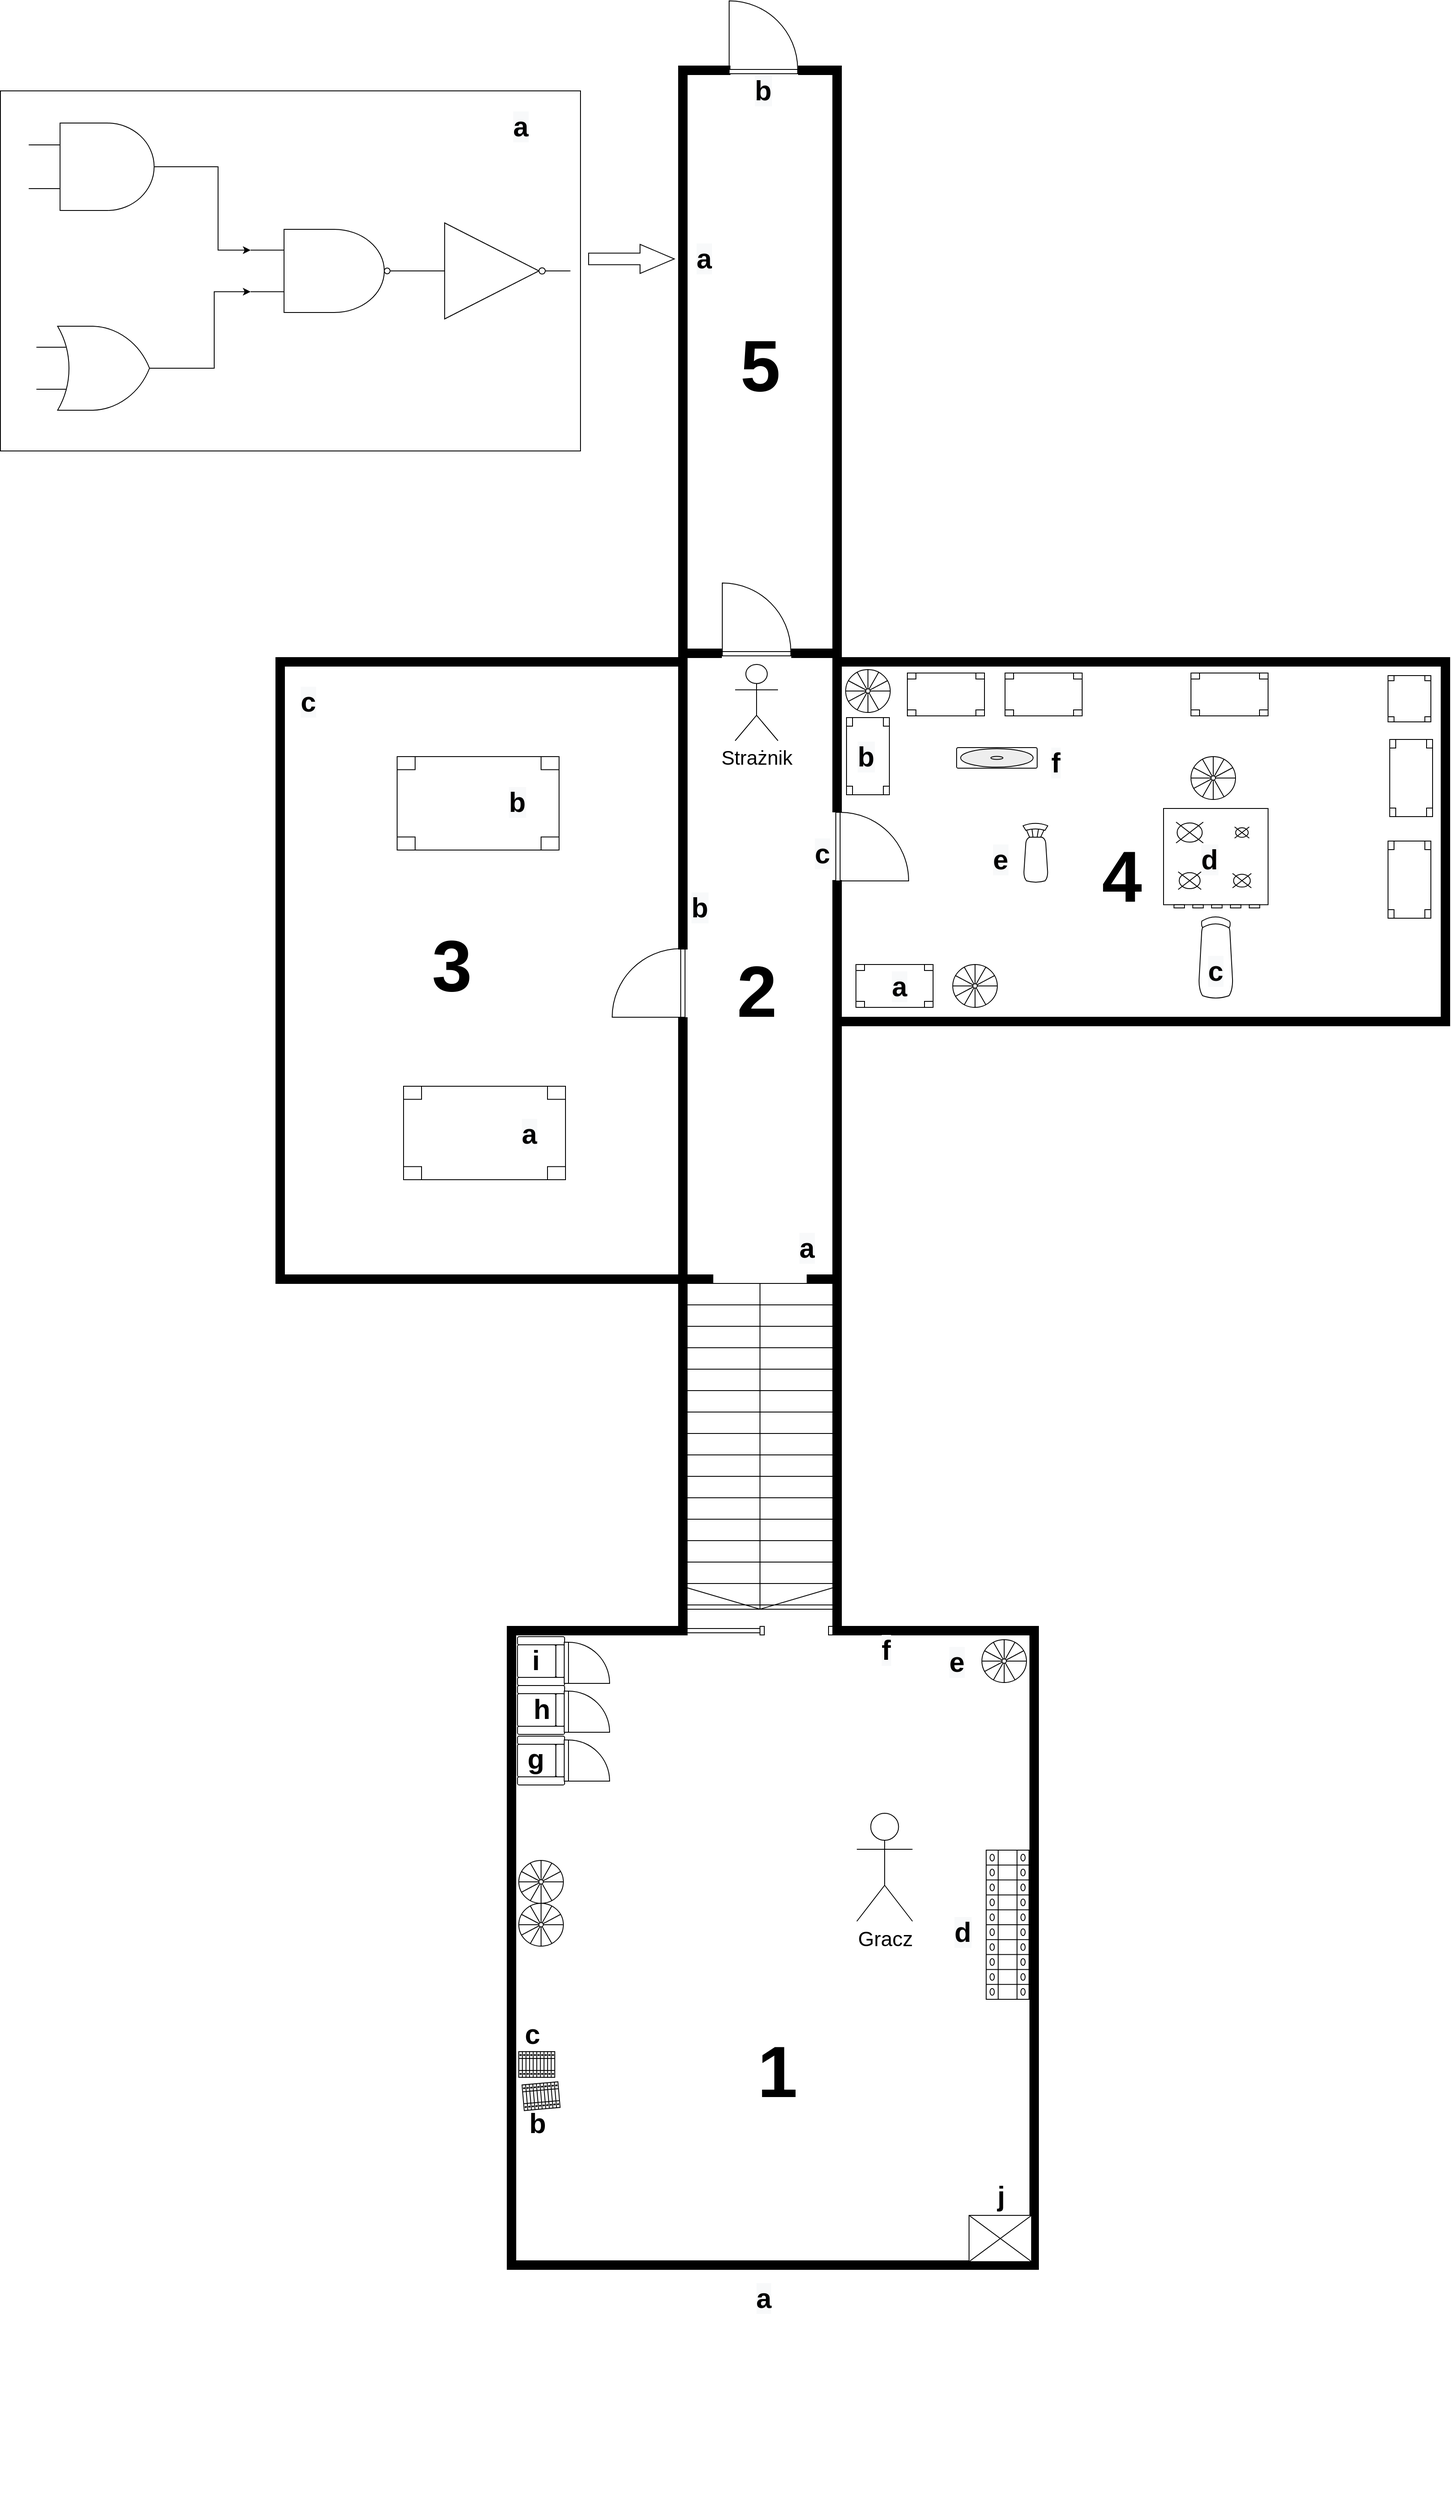 <mxfile version="13.9.8" type="browser"><diagram name="Page-1" id="38b20595-45e3-9b7f-d5ca-b57f44c5b66d"><mxGraphModel dx="275" dy="2531" grid="0" gridSize="10" guides="1" tooltips="1" connect="1" arrows="1" fold="1" page="0" pageScale="1" pageWidth="1169" pageHeight="827" background="none" math="0" shadow="0"><root><mxCell id="0"/><mxCell id="1" parent="0"/><mxCell id="CRhA2_twfamlYtIcdQ39-71" value="" style="rounded=0;whiteSpace=wrap;html=1;fontSize=23;labelBackgroundColor=#ffffff;" vertex="1" parent="1"><mxGeometry x="1148.5" y="-1151" width="677" height="420" as="geometry"/></mxCell><mxCell id="RMXAW-UQ2fSOom6O_XEa-6" value="" style="verticalLabelPosition=bottom;html=1;verticalAlign=top;align=center;shape=mxgraph.floorplan.wallCorner;fillColor=#000000;direction=north" parent="1" vertex="1"><mxGeometry x="1740" y="640" width="320" height="750" as="geometry"/></mxCell><mxCell id="RMXAW-UQ2fSOom6O_XEa-7" value="" style="verticalLabelPosition=bottom;html=1;verticalAlign=top;align=center;shape=mxgraph.floorplan.wallCorner;fillColor=#000000;direction=west" parent="1" vertex="1"><mxGeometry x="2050" y="640" width="310" height="750" as="geometry"/></mxCell><mxCell id="RMXAW-UQ2fSOom6O_XEa-8" value="" style="verticalLabelPosition=bottom;html=1;verticalAlign=top;align=center;shape=mxgraph.floorplan.wallCorner;fillColor=#000000;direction=west" parent="1" vertex="1"><mxGeometry x="1740" y="240" width="210" height="410" as="geometry"/></mxCell><mxCell id="RMXAW-UQ2fSOom6O_XEa-9" value="" style="verticalLabelPosition=bottom;html=1;verticalAlign=top;align=center;shape=mxgraph.floorplan.wallCorner;fillColor=#000000;direction=north" parent="1" vertex="1"><mxGeometry x="2120" y="240" width="240" height="410" as="geometry"/></mxCell><mxCell id="RMXAW-UQ2fSOom6O_XEa-10" value="" style="verticalLabelPosition=bottom;html=1;verticalAlign=top;align=center;shape=mxgraph.floorplan.stairs;direction=south;" parent="1" vertex="1"><mxGeometry x="1950" y="240" width="170" height="380" as="geometry"/></mxCell><mxCell id="RMXAW-UQ2fSOom6O_XEa-12" value="" style="verticalLabelPosition=bottom;html=1;verticalAlign=top;align=center;shape=mxgraph.floorplan.doorPocket;dx=0.5;" parent="1" vertex="1"><mxGeometry x="1950" y="640" width="170" height="10" as="geometry"/></mxCell><mxCell id="RMXAW-UQ2fSOom6O_XEa-15" value="" style="verticalLabelPosition=bottom;html=1;verticalAlign=top;align=center;shape=mxgraph.floorplan.wallCorner;fillColor=#000000;direction=north" parent="1" vertex="1"><mxGeometry x="1940" y="-70" width="40" height="310" as="geometry"/></mxCell><mxCell id="RMXAW-UQ2fSOom6O_XEa-18" value="" style="verticalLabelPosition=bottom;html=1;verticalAlign=top;align=center;shape=mxgraph.floorplan.wallCorner;fillColor=#000000;direction=west" parent="1" vertex="1"><mxGeometry x="2090" y="-230" width="40" height="470" as="geometry"/></mxCell><mxCell id="RMXAW-UQ2fSOom6O_XEa-19" value="" style="verticalLabelPosition=bottom;html=1;verticalAlign=top;align=center;shape=mxgraph.floorplan.wallCorner;fillColor=#000000;direction=north" parent="1" vertex="1"><mxGeometry x="1470" y="-400" width="480" height="640" as="geometry"/></mxCell><mxCell id="RMXAW-UQ2fSOom6O_XEa-20" value="" style="verticalLabelPosition=bottom;html=1;verticalAlign=top;align=center;shape=mxgraph.floorplan.wallCorner;fillColor=#000000;" parent="1" vertex="1"><mxGeometry x="1470" y="-490" width="350" height="100" as="geometry"/></mxCell><mxCell id="RMXAW-UQ2fSOom6O_XEa-21" value="" style="verticalLabelPosition=bottom;html=1;verticalAlign=top;align=center;shape=mxgraph.floorplan.doorRight;aspect=fixed;rotation=90;" parent="1" vertex="1"><mxGeometry x="1865" y="-153" width="80" height="85" as="geometry"/></mxCell><mxCell id="RMXAW-UQ2fSOom6O_XEa-23" value="" style="verticalLabelPosition=bottom;html=1;verticalAlign=top;align=center;shape=mxgraph.floorplan.wallCorner;fillColor=#000000;direction=south;" parent="1" vertex="1"><mxGeometry x="1820" y="-490" width="130" height="340" as="geometry"/></mxCell><mxCell id="RMXAW-UQ2fSOom6O_XEa-25" value="" style="verticalLabelPosition=bottom;html=1;verticalAlign=top;align=center;shape=mxgraph.floorplan.doorLeft;aspect=fixed;rotation=-90;" parent="1" vertex="1"><mxGeometry x="2126" y="-312" width="80" height="85" as="geometry"/></mxCell><mxCell id="RMXAW-UQ2fSOom6O_XEa-26" value="" style="verticalLabelPosition=bottom;html=1;verticalAlign=top;align=center;shape=mxgraph.floorplan.wallCorner;fillColor=#000000;direction=west" parent="1" vertex="1"><mxGeometry x="2130" y="-330" width="710" height="269.5" as="geometry"/></mxCell><mxCell id="RMXAW-UQ2fSOom6O_XEa-27" value="" style="verticalLabelPosition=bottom;html=1;verticalAlign=top;align=center;shape=mxgraph.floorplan.wallCorner;fillColor=#000000;direction=south;" parent="1" vertex="1"><mxGeometry x="2240" y="-490" width="600" height="170" as="geometry"/></mxCell><mxCell id="RMXAW-UQ2fSOom6O_XEa-28" value="" style="verticalLabelPosition=bottom;html=1;verticalAlign=top;align=center;shape=mxgraph.floorplan.wallCorner;fillColor=#000000;" parent="1" vertex="1"><mxGeometry x="2120" y="-490" width="170" height="180" as="geometry"/></mxCell><mxCell id="RMXAW-UQ2fSOom6O_XEa-29" value="" style="verticalLabelPosition=bottom;html=1;verticalAlign=top;align=center;shape=mxgraph.floorplan.doorRight;aspect=fixed;rotation=-180;" parent="1" vertex="1"><mxGeometry x="1991" y="-577" width="80" height="85" as="geometry"/></mxCell><mxCell id="RMXAW-UQ2fSOom6O_XEa-30" value="" style="verticalLabelPosition=bottom;html=1;verticalAlign=top;align=center;shape=mxgraph.floorplan.wallCorner;fillColor=#000000;direction=north" parent="1" vertex="1"><mxGeometry x="1940" y="-1080" width="50" height="590" as="geometry"/></mxCell><mxCell id="RMXAW-UQ2fSOom6O_XEa-31" value="" style="verticalLabelPosition=bottom;html=1;verticalAlign=top;align=center;shape=mxgraph.floorplan.wallCorner;fillColor=#000000;direction=west" parent="1" vertex="1"><mxGeometry x="2072" y="-1080" width="58" height="590" as="geometry"/></mxCell><mxCell id="RMXAW-UQ2fSOom6O_XEa-32" value="Strażnik" style="shape=umlActor;verticalLabelPosition=bottom;verticalAlign=top;html=1;outlineConnect=0;fontSize=23;" parent="1" vertex="1"><mxGeometry x="2006" y="-482" width="50" height="89" as="geometry"/></mxCell><mxCell id="RMXAW-UQ2fSOom6O_XEa-36" value="&lt;font style=&quot;font-size: 24px&quot;&gt;Gracz&lt;/font&gt;" style="shape=umlActor;verticalLabelPosition=bottom;verticalAlign=top;html=1;outlineConnect=0;" parent="1" vertex="1"><mxGeometry x="2148" y="858" width="65" height="126" as="geometry"/></mxCell><mxCell id="RMXAW-UQ2fSOom6O_XEa-39" value="" style="verticalLabelPosition=bottom;html=1;verticalAlign=top;align=center;shape=mxgraph.floorplan.wallCorner;fillColor=#000000;" parent="1" vertex="1"><mxGeometry x="1940" y="-1180" width="60" height="100" as="geometry"/></mxCell><mxCell id="RMXAW-UQ2fSOom6O_XEa-40" value="" style="verticalLabelPosition=bottom;html=1;verticalAlign=top;align=center;shape=mxgraph.floorplan.wallCorner;fillColor=#000000;direction=south;" parent="1" vertex="1"><mxGeometry x="2080" y="-1180" width="50" height="100" as="geometry"/></mxCell><mxCell id="RMXAW-UQ2fSOom6O_XEa-42" value="" style="verticalLabelPosition=bottom;html=1;verticalAlign=top;align=center;shape=mxgraph.floorplan.doorRight;aspect=fixed;rotation=-180;" parent="1" vertex="1"><mxGeometry x="1999" y="-1256" width="80" height="85" as="geometry"/></mxCell><mxCell id="RMXAW-UQ2fSOom6O_XEa-43" value="1" style="text;strokeColor=none;fillColor=none;html=1;fontSize=84;fontStyle=1;verticalAlign=middle;align=center;horizontal=1;" parent="1" vertex="1"><mxGeometry x="1930" y="1120" width="250" height="80" as="geometry"/></mxCell><mxCell id="t_ToMpl0ihUxuNz5la3F-1" value="2" style="text;strokeColor=none;fillColor=none;html=1;fontSize=84;fontStyle=1;verticalAlign=middle;align=center;horizontal=1;" parent="1" vertex="1"><mxGeometry x="1906" y="-140.5" width="250" height="80" as="geometry"/></mxCell><mxCell id="t_ToMpl0ihUxuNz5la3F-2" value="3" style="text;strokeColor=none;fillColor=none;html=1;fontSize=84;fontStyle=1;verticalAlign=middle;align=center;horizontal=1;" parent="1" vertex="1"><mxGeometry x="1550" y="-170" width="250" height="80" as="geometry"/></mxCell><mxCell id="t_ToMpl0ihUxuNz5la3F-3" value="4" style="text;strokeColor=none;fillColor=none;html=1;fontSize=84;fontStyle=1;verticalAlign=middle;align=center;horizontal=1;" parent="1" vertex="1"><mxGeometry x="2332" y="-274" width="250" height="80" as="geometry"/></mxCell><mxCell id="t_ToMpl0ihUxuNz5la3F-4" value="5" style="text;strokeColor=none;fillColor=none;html=1;fontSize=84;fontStyle=1;verticalAlign=middle;align=center;horizontal=1;" parent="1" vertex="1"><mxGeometry x="1910" y="-870" width="250" height="80" as="geometry"/></mxCell><mxCell id="CRhA2_twfamlYtIcdQ39-1" value="" style="verticalLabelPosition=bottom;html=1;verticalAlign=top;align=center;shape=mxgraph.floorplan.sofa;rotation=90;" vertex="1" parent="1"><mxGeometry x="1751" y="653" width="57" height="55" as="geometry"/></mxCell><mxCell id="CRhA2_twfamlYtIcdQ39-2" value="" style="verticalLabelPosition=bottom;html=1;verticalAlign=top;align=center;shape=mxgraph.floorplan.sofa;rotation=90;" vertex="1" parent="1"><mxGeometry x="1751" y="710" width="57" height="55" as="geometry"/></mxCell><mxCell id="CRhA2_twfamlYtIcdQ39-3" value="" style="verticalLabelPosition=bottom;html=1;verticalAlign=top;align=center;shape=mxgraph.floorplan.sofa;rotation=90;" vertex="1" parent="1"><mxGeometry x="1751" y="769" width="57" height="55" as="geometry"/></mxCell><mxCell id="CRhA2_twfamlYtIcdQ39-4" value="" style="verticalLabelPosition=bottom;html=1;verticalAlign=top;align=center;shape=mxgraph.floorplan.spiral_stairs;" vertex="1" parent="1"><mxGeometry x="1753.5" y="913" width="52" height="50" as="geometry"/></mxCell><mxCell id="CRhA2_twfamlYtIcdQ39-5" value="" style="verticalLabelPosition=bottom;html=1;verticalAlign=top;align=center;shape=mxgraph.floorplan.spiral_stairs;" vertex="1" parent="1"><mxGeometry x="1753.5" y="963" width="52" height="50" as="geometry"/></mxCell><mxCell id="CRhA2_twfamlYtIcdQ39-6" value="" style="verticalLabelPosition=bottom;html=1;verticalAlign=top;align=center;shape=mxgraph.floorplan.spiral_stairs;" vertex="1" parent="1"><mxGeometry x="2294" y="655.5" width="52" height="50" as="geometry"/></mxCell><mxCell id="CRhA2_twfamlYtIcdQ39-9" value="" style="verticalLabelPosition=bottom;html=1;verticalAlign=top;align=center;shape=mxgraph.floorplan.doorLeft;aspect=fixed;rotation=-90;" vertex="1" parent="1"><mxGeometry x="1808" y="657" width="48" height="51" as="geometry"/></mxCell><mxCell id="CRhA2_twfamlYtIcdQ39-10" value="" style="verticalLabelPosition=bottom;html=1;verticalAlign=top;align=center;shape=mxgraph.floorplan.doorLeft;aspect=fixed;rotation=-90;" vertex="1" parent="1"><mxGeometry x="1808" y="714" width="48" height="51" as="geometry"/></mxCell><mxCell id="CRhA2_twfamlYtIcdQ39-11" value="" style="verticalLabelPosition=bottom;html=1;verticalAlign=top;align=center;shape=mxgraph.floorplan.doorLeft;aspect=fixed;rotation=-90;" vertex="1" parent="1"><mxGeometry x="1808" y="771" width="48" height="51" as="geometry"/></mxCell><mxCell id="CRhA2_twfamlYtIcdQ39-13" value="" style="verticalLabelPosition=bottom;dashed=0;shadow=0;html=1;align=center;verticalAlign=top;shape=mxgraph.cabinets.terminal_40mm2_x10;rotation=90;" vertex="1" parent="1"><mxGeometry x="2237" y="963" width="174" height="50" as="geometry"/></mxCell><mxCell id="CRhA2_twfamlYtIcdQ39-14" value="" style="verticalLabelPosition=bottom;html=1;verticalAlign=top;align=center;shape=mxgraph.floorplan.elevator;" vertex="1" parent="1"><mxGeometry x="2279" y="1327" width="73" height="54" as="geometry"/></mxCell><mxCell id="CRhA2_twfamlYtIcdQ39-15" value="" style="verticalLabelPosition=bottom;dashed=0;shadow=0;html=1;align=center;verticalAlign=top;shape=mxgraph.cabinets.terminal_4_6mm2_x10;" vertex="1" parent="1"><mxGeometry x="1753.5" y="1136" width="42" height="30" as="geometry"/></mxCell><mxCell id="CRhA2_twfamlYtIcdQ39-16" value="" style="verticalLabelPosition=bottom;dashed=0;shadow=0;html=1;align=center;verticalAlign=top;shape=mxgraph.cabinets.terminal_4_6mm2_x10;rotation=-5;" vertex="1" parent="1"><mxGeometry x="1758.5" y="1173" width="42" height="30" as="geometry"/></mxCell><mxCell id="CRhA2_twfamlYtIcdQ39-17" value="&#10;&#10;&lt;span style=&quot;color: rgb(0, 0, 0); font-family: helvetica; font-size: 32px; font-style: normal; font-weight: 700; letter-spacing: normal; text-align: center; text-indent: 0px; text-transform: none; word-spacing: 0px; background-color: rgb(248, 249, 250); display: inline; float: none;&quot;&gt;a&lt;/span&gt;&#10;&#10;" style="text;strokeColor=none;fillColor=none;html=1;fontSize=84;fontStyle=1;verticalAlign=middle;align=center;horizontal=1;" vertex="1" parent="1"><mxGeometry x="1988" y="1368" width="102" height="76" as="geometry"/></mxCell><mxCell id="CRhA2_twfamlYtIcdQ39-19" value="&lt;font style=&quot;font-size: 32px&quot;&gt;b&lt;/font&gt;" style="text;strokeColor=none;fillColor=none;html=1;fontSize=84;fontStyle=1;verticalAlign=middle;align=center;horizontal=1;" vertex="1" parent="1"><mxGeometry x="1723.5" y="1164" width="102" height="76" as="geometry"/></mxCell><mxCell id="CRhA2_twfamlYtIcdQ39-20" value="&lt;font style=&quot;font-size: 32px&quot;&gt;c&lt;/font&gt;" style="text;strokeColor=none;fillColor=none;html=1;fontSize=84;fontStyle=1;verticalAlign=middle;align=center;horizontal=1;" vertex="1" parent="1"><mxGeometry x="1718" y="1060" width="102" height="76" as="geometry"/></mxCell><mxCell id="CRhA2_twfamlYtIcdQ39-21" value="&lt;span style=&quot;color: rgb(0 , 0 , 0) ; font-family: &amp;#34;helvetica&amp;#34; ; font-size: 32px ; font-style: normal ; font-weight: 700 ; letter-spacing: normal ; text-align: center ; text-indent: 0px ; text-transform: none ; word-spacing: 0px ; background-color: rgb(248 , 249 , 250) ; display: inline ; float: none&quot;&gt;d&lt;/span&gt;" style="text;whiteSpace=wrap;html=1;" vertex="1" parent="1"><mxGeometry x="2259.996" y="970.5" width="38" height="35" as="geometry"/></mxCell><mxCell id="CRhA2_twfamlYtIcdQ39-22" value="&lt;span style=&quot;color: rgb(0 , 0 , 0) ; font-family: &amp;#34;helvetica&amp;#34; ; font-size: 32px ; font-style: normal ; font-weight: 700 ; letter-spacing: normal ; text-align: center ; text-indent: 0px ; text-transform: none ; word-spacing: 0px ; background-color: rgb(248 , 249 , 250) ; display: inline ; float: none&quot;&gt;e&lt;/span&gt;" style="text;whiteSpace=wrap;html=1;" vertex="1" parent="1"><mxGeometry x="2253.999" y="655.504" width="38" height="35" as="geometry"/></mxCell><mxCell id="CRhA2_twfamlYtIcdQ39-23" value="&lt;span style=&quot;color: rgb(0 , 0 , 0) ; font-family: &amp;#34;helvetica&amp;#34; ; font-size: 32px ; font-style: normal ; font-weight: 700 ; letter-spacing: normal ; text-align: center ; text-indent: 0px ; text-transform: none ; word-spacing: 0px ; background-color: rgb(248 , 249 , 250) ; display: inline ; float: none&quot;&gt;f&lt;/span&gt;" style="text;whiteSpace=wrap;html=1;" vertex="1" parent="1"><mxGeometry x="2175" y="642.004" width="38" height="35" as="geometry"/></mxCell><mxCell id="CRhA2_twfamlYtIcdQ39-26" value="&lt;font style=&quot;font-size: 32px&quot;&gt;g&lt;/font&gt;" style="text;strokeColor=none;fillColor=none;html=1;fontSize=84;fontStyle=1;verticalAlign=middle;align=center;horizontal=1;" vertex="1" parent="1"><mxGeometry x="1722" y="739" width="102" height="76" as="geometry"/></mxCell><mxCell id="CRhA2_twfamlYtIcdQ39-27" value="&lt;font style=&quot;font-size: 32px&quot;&gt;h&lt;/font&gt;" style="text;strokeColor=none;fillColor=none;html=1;fontSize=84;fontStyle=1;verticalAlign=middle;align=center;horizontal=1;" vertex="1" parent="1"><mxGeometry x="1728.5" y="681" width="102" height="76" as="geometry"/></mxCell><mxCell id="CRhA2_twfamlYtIcdQ39-28" value="&lt;font style=&quot;font-size: 32px&quot;&gt;i&lt;/font&gt;" style="text;strokeColor=none;fillColor=none;html=1;fontSize=84;fontStyle=1;verticalAlign=middle;align=center;horizontal=1;" vertex="1" parent="1"><mxGeometry x="1722" y="624" width="102" height="76" as="geometry"/></mxCell><mxCell id="CRhA2_twfamlYtIcdQ39-29" value="&lt;font style=&quot;font-size: 32px&quot;&gt;j&lt;/font&gt;" style="text;strokeColor=none;fillColor=none;html=1;fontSize=84;fontStyle=1;verticalAlign=middle;align=center;horizontal=1;" vertex="1" parent="1"><mxGeometry x="2264.5" y="1249" width="102" height="76" as="geometry"/></mxCell><mxCell id="CRhA2_twfamlYtIcdQ39-32" value="&lt;span style=&quot;color: rgb(0 , 0 , 0) ; font-family: &amp;#34;helvetica&amp;#34; ; font-size: 32px ; font-style: normal ; font-weight: 700 ; letter-spacing: normal ; text-align: center ; text-indent: 0px ; text-transform: none ; word-spacing: 0px ; background-color: rgb(248 , 249 , 250) ; display: inline ; float: none&quot;&gt;a&lt;/span&gt;" style="text;whiteSpace=wrap;html=1;" vertex="1" parent="1"><mxGeometry x="2078.999" y="173.004" width="38" height="35" as="geometry"/></mxCell><mxCell id="CRhA2_twfamlYtIcdQ39-33" value="&lt;span style=&quot;color: rgb(0 , 0 , 0) ; font-family: &amp;#34;helvetica&amp;#34; ; font-size: 32px ; font-style: normal ; font-weight: 700 ; letter-spacing: normal ; text-align: center ; text-indent: 0px ; text-transform: none ; word-spacing: 0px ; background-color: rgb(248 , 249 , 250) ; display: inline ; float: none&quot;&gt;b&lt;/span&gt;" style="text;whiteSpace=wrap;html=1;" vertex="1" parent="1"><mxGeometry x="1952.999" y="-223.996" width="38" height="35" as="geometry"/></mxCell><mxCell id="CRhA2_twfamlYtIcdQ39-34" value="&lt;span style=&quot;color: rgb(0 , 0 , 0) ; font-family: &amp;#34;helvetica&amp;#34; ; font-size: 32px ; font-style: normal ; font-weight: 700 ; letter-spacing: normal ; text-align: center ; text-indent: 0px ; text-transform: none ; word-spacing: 0px ; background-color: rgb(248 , 249 , 250) ; display: inline ; float: none&quot;&gt;c&lt;/span&gt;" style="text;whiteSpace=wrap;html=1;" vertex="1" parent="1"><mxGeometry x="1496.999" y="-463.996" width="38" height="35" as="geometry"/></mxCell><mxCell id="CRhA2_twfamlYtIcdQ39-35" value="" style="verticalLabelPosition=bottom;html=1;verticalAlign=top;align=center;shape=mxgraph.floorplan.table;fontSize=23;" vertex="1" parent="1"><mxGeometry x="1619" y="10" width="189" height="109" as="geometry"/></mxCell><mxCell id="CRhA2_twfamlYtIcdQ39-36" value="" style="verticalLabelPosition=bottom;html=1;verticalAlign=top;align=center;shape=mxgraph.floorplan.table;fontSize=23;" vertex="1" parent="1"><mxGeometry x="1611.5" y="-374.5" width="189" height="109" as="geometry"/></mxCell><mxCell id="CRhA2_twfamlYtIcdQ39-37" value="&lt;span style=&quot;color: rgb(0 , 0 , 0) ; font-family: &amp;#34;helvetica&amp;#34; ; font-size: 32px ; font-style: normal ; font-weight: 700 ; letter-spacing: normal ; text-align: center ; text-indent: 0px ; text-transform: none ; word-spacing: 0px ; background-color: rgb(248 , 249 , 250) ; display: inline ; float: none&quot;&gt;a&lt;/span&gt;" style="text;whiteSpace=wrap;html=1;" vertex="1" parent="1"><mxGeometry x="1755.499" y="40.004" width="38" height="35" as="geometry"/></mxCell><mxCell id="CRhA2_twfamlYtIcdQ39-38" value="&lt;span style=&quot;color: rgb(0 , 0 , 0) ; font-family: &amp;#34;helvetica&amp;#34; ; font-size: 32px ; font-style: normal ; font-weight: 700 ; letter-spacing: normal ; text-align: center ; text-indent: 0px ; text-transform: none ; word-spacing: 0px ; background-color: rgb(248 , 249 , 250) ; display: inline ; float: none&quot;&gt;b&lt;/span&gt;" style="text;whiteSpace=wrap;html=1;" vertex="1" parent="1"><mxGeometry x="1739.999" y="-346.996" width="38" height="35" as="geometry"/></mxCell><mxCell id="CRhA2_twfamlYtIcdQ39-39" value="&lt;span style=&quot;color: rgb(0 , 0 , 0) ; font-family: &amp;#34;helvetica&amp;#34; ; font-size: 32px ; font-style: normal ; font-weight: 700 ; letter-spacing: normal ; text-align: center ; text-indent: 0px ; text-transform: none ; word-spacing: 0px ; background-color: rgb(248 , 249 , 250) ; display: inline ; float: none&quot;&gt;c&lt;/span&gt;" style="text;whiteSpace=wrap;html=1;" vertex="1" parent="1"><mxGeometry x="2096.999" y="-286.996" width="38" height="35" as="geometry"/></mxCell><mxCell id="CRhA2_twfamlYtIcdQ39-40" value="" style="verticalLabelPosition=bottom;html=1;verticalAlign=top;align=center;shape=mxgraph.floorplan.table;fontSize=23;" vertex="1" parent="1"><mxGeometry x="2207" y="-472" width="90" height="50" as="geometry"/></mxCell><mxCell id="CRhA2_twfamlYtIcdQ39-41" value="" style="verticalLabelPosition=bottom;html=1;verticalAlign=top;align=center;shape=mxgraph.floorplan.table;fontSize=23;rotation=90;" vertex="1" parent="1"><mxGeometry x="2116" y="-400" width="90" height="50" as="geometry"/></mxCell><mxCell id="CRhA2_twfamlYtIcdQ39-42" value="" style="verticalLabelPosition=bottom;html=1;verticalAlign=top;align=center;shape=mxgraph.floorplan.table;fontSize=23;" vertex="1" parent="1"><mxGeometry x="2147" y="-132" width="90" height="50" as="geometry"/></mxCell><mxCell id="CRhA2_twfamlYtIcdQ39-43" value="" style="verticalLabelPosition=bottom;html=1;verticalAlign=top;align=center;shape=mxgraph.floorplan.table;fontSize=23;" vertex="1" parent="1"><mxGeometry x="2321" y="-472" width="90" height="50" as="geometry"/></mxCell><mxCell id="CRhA2_twfamlYtIcdQ39-44" value="" style="verticalLabelPosition=bottom;html=1;verticalAlign=top;align=center;shape=mxgraph.floorplan.table;fontSize=23;" vertex="1" parent="1"><mxGeometry x="2538" y="-472" width="90" height="50" as="geometry"/></mxCell><mxCell id="CRhA2_twfamlYtIcdQ39-45" value="" style="verticalLabelPosition=bottom;html=1;verticalAlign=top;align=center;shape=mxgraph.floorplan.table;fontSize=23;rotation=90;" vertex="1" parent="1"><mxGeometry x="2766" y="-467" width="54" height="50" as="geometry"/></mxCell><mxCell id="CRhA2_twfamlYtIcdQ39-46" value="" style="verticalLabelPosition=bottom;html=1;verticalAlign=top;align=center;shape=mxgraph.floorplan.table;fontSize=23;rotation=90;" vertex="1" parent="1"><mxGeometry x="2750" y="-374.5" width="90" height="50" as="geometry"/></mxCell><mxCell id="CRhA2_twfamlYtIcdQ39-47" value="" style="verticalLabelPosition=bottom;html=1;verticalAlign=top;align=center;shape=mxgraph.floorplan.table;fontSize=23;rotation=90;" vertex="1" parent="1"><mxGeometry x="2748" y="-256" width="90" height="50" as="geometry"/></mxCell><mxCell id="CRhA2_twfamlYtIcdQ39-48" value="" style="verticalLabelPosition=bottom;html=1;verticalAlign=top;align=center;shape=mxgraph.floorplan.spiral_stairs;" vertex="1" parent="1"><mxGeometry x="2260" y="-132" width="52" height="50" as="geometry"/></mxCell><mxCell id="CRhA2_twfamlYtIcdQ39-49" value="" style="verticalLabelPosition=bottom;html=1;verticalAlign=top;align=center;shape=mxgraph.floorplan.spiral_stairs;" vertex="1" parent="1"><mxGeometry x="2135" y="-476" width="52" height="50" as="geometry"/></mxCell><mxCell id="CRhA2_twfamlYtIcdQ39-50" value="" style="verticalLabelPosition=bottom;html=1;verticalAlign=top;align=center;shape=mxgraph.floorplan.range_1;fontSize=23;" vertex="1" parent="1"><mxGeometry x="2506" y="-314" width="122" height="116" as="geometry"/></mxCell><mxCell id="CRhA2_twfamlYtIcdQ39-51" value="" style="verticalLabelPosition=bottom;html=1;verticalAlign=top;align=center;shape=mxgraph.floorplan.spiral_stairs;" vertex="1" parent="1"><mxGeometry x="2538" y="-374.5" width="52" height="50" as="geometry"/></mxCell><mxCell id="CRhA2_twfamlYtIcdQ39-52" value="" style="verticalLabelPosition=bottom;html=1;verticalAlign=top;align=center;shape=mxgraph.floorplan.chair;fontSize=23;" vertex="1" parent="1"><mxGeometry x="2342" y="-297.5" width="29" height="70" as="geometry"/></mxCell><mxCell id="CRhA2_twfamlYtIcdQ39-54" value="" style="verticalLabelPosition=bottom;html=1;verticalAlign=top;align=center;shape=mxgraph.floorplan.water_cooler;fontSize=23;" vertex="1" parent="1"><mxGeometry x="2264.5" y="-385" width="94" height="24" as="geometry"/></mxCell><mxCell id="CRhA2_twfamlYtIcdQ39-56" value="" style="verticalLabelPosition=bottom;html=1;verticalAlign=top;align=center;shape=mxgraph.floorplan.office_chair;fontSize=23;" vertex="1" parent="1"><mxGeometry x="2547" y="-189" width="40" height="97" as="geometry"/></mxCell><mxCell id="CRhA2_twfamlYtIcdQ39-57" value="&lt;span style=&quot;color: rgb(0 , 0 , 0) ; font-family: &amp;#34;helvetica&amp;#34; ; font-size: 32px ; font-style: normal ; font-weight: 700 ; letter-spacing: normal ; text-align: center ; text-indent: 0px ; text-transform: none ; word-spacing: 0px ; background-color: rgb(248 , 249 , 250) ; display: inline ; float: none&quot;&gt;a&lt;/span&gt;" style="text;whiteSpace=wrap;html=1;" vertex="1" parent="1"><mxGeometry x="2186.999" y="-131.996" width="38" height="35" as="geometry"/></mxCell><mxCell id="CRhA2_twfamlYtIcdQ39-59" value="&lt;span style=&quot;color: rgb(0 , 0 , 0) ; font-family: &amp;#34;helvetica&amp;#34; ; font-size: 32px ; font-style: normal ; font-weight: 700 ; letter-spacing: normal ; text-align: center ; text-indent: 0px ; text-transform: none ; word-spacing: 0px ; background-color: rgb(248 , 249 , 250) ; display: inline ; float: none&quot;&gt;b&lt;/span&gt;" style="text;whiteSpace=wrap;html=1;" vertex="1" parent="1"><mxGeometry x="2146.999" y="-399.996" width="38" height="35" as="geometry"/></mxCell><mxCell id="CRhA2_twfamlYtIcdQ39-60" value="&lt;span style=&quot;color: rgb(0 , 0 , 0) ; font-family: &amp;#34;helvetica&amp;#34; ; font-size: 32px ; font-style: normal ; font-weight: 700 ; letter-spacing: normal ; text-align: center ; text-indent: 0px ; text-transform: none ; word-spacing: 0px ; background-color: rgb(248 , 249 , 250) ; display: inline ; float: none&quot;&gt;c&lt;/span&gt;" style="text;whiteSpace=wrap;html=1;" vertex="1" parent="1"><mxGeometry x="2555.999" y="-149.996" width="38" height="35" as="geometry"/></mxCell><mxCell id="CRhA2_twfamlYtIcdQ39-61" value="&lt;span style=&quot;color: rgb(0 , 0 , 0) ; font-family: &amp;#34;helvetica&amp;#34; ; font-size: 32px ; font-style: normal ; font-weight: 700 ; letter-spacing: normal ; text-align: center ; text-indent: 0px ; text-transform: none ; word-spacing: 0px ; background-color: rgb(248 , 249 , 250) ; display: inline ; float: none&quot;&gt;d&lt;/span&gt;" style="text;whiteSpace=wrap;html=1;" vertex="1" parent="1"><mxGeometry x="2547.996" y="-280.0" width="38" height="35" as="geometry"/></mxCell><mxCell id="CRhA2_twfamlYtIcdQ39-62" value="&lt;span style=&quot;color: rgb(0 , 0 , 0) ; font-family: &amp;#34;helvetica&amp;#34; ; font-size: 32px ; font-style: normal ; font-weight: 700 ; letter-spacing: normal ; text-align: center ; text-indent: 0px ; text-transform: none ; word-spacing: 0px ; background-color: rgb(248 , 249 , 250) ; display: inline ; float: none&quot;&gt;e&lt;/span&gt;" style="text;whiteSpace=wrap;html=1;" vertex="1" parent="1"><mxGeometry x="2304.999" y="-279.996" width="38" height="35" as="geometry"/></mxCell><mxCell id="CRhA2_twfamlYtIcdQ39-63" value="&lt;span style=&quot;color: rgb(0 , 0 , 0) ; font-family: &amp;#34;helvetica&amp;#34; ; font-size: 32px ; font-style: normal ; font-weight: 700 ; letter-spacing: normal ; text-align: center ; text-indent: 0px ; text-transform: none ; word-spacing: 0px ; background-color: rgb(248 , 249 , 250) ; display: inline ; float: none&quot;&gt;f&lt;/span&gt;" style="text;whiteSpace=wrap;html=1;" vertex="1" parent="1"><mxGeometry x="2373" y="-392.996" width="38" height="35" as="geometry"/></mxCell><mxCell id="CRhA2_twfamlYtIcdQ39-70" style="edgeStyle=orthogonalEdgeStyle;rounded=0;orthogonalLoop=1;jettySize=auto;html=1;exitX=1;exitY=0.5;exitDx=0;exitDy=0;exitPerimeter=0;entryX=0;entryY=0.25;entryDx=0;entryDy=0;entryPerimeter=0;fontSize=23;" edge="1" parent="1" source="CRhA2_twfamlYtIcdQ39-64" target="CRhA2_twfamlYtIcdQ39-67"><mxGeometry relative="1" as="geometry"/></mxCell><mxCell id="CRhA2_twfamlYtIcdQ39-64" value="" style="verticalLabelPosition=bottom;shadow=0;dashed=0;align=center;html=1;verticalAlign=top;shape=mxgraph.electrical.logic_gates.logic_gate;operation=and;fontSize=23;" vertex="1" parent="1"><mxGeometry x="1181.5" y="-1113.5" width="183" height="102" as="geometry"/></mxCell><mxCell id="CRhA2_twfamlYtIcdQ39-69" style="edgeStyle=orthogonalEdgeStyle;rounded=0;orthogonalLoop=1;jettySize=auto;html=1;entryX=0;entryY=0.75;entryDx=0;entryDy=0;entryPerimeter=0;fontSize=23;" edge="1" parent="1" source="CRhA2_twfamlYtIcdQ39-66" target="CRhA2_twfamlYtIcdQ39-67"><mxGeometry relative="1" as="geometry"/></mxCell><mxCell id="CRhA2_twfamlYtIcdQ39-66" value="" style="verticalLabelPosition=bottom;shadow=0;dashed=0;align=center;html=1;verticalAlign=top;shape=mxgraph.electrical.logic_gates.logic_gate;operation=or;" vertex="1" parent="1"><mxGeometry x="1190.5" y="-876.5" width="165" height="98" as="geometry"/></mxCell><mxCell id="CRhA2_twfamlYtIcdQ39-67" value="" style="verticalLabelPosition=bottom;shadow=0;dashed=0;align=center;html=1;verticalAlign=top;shape=mxgraph.electrical.logic_gates.logic_gate;operation=and;negating=1;fontSize=23;" vertex="1" parent="1"><mxGeometry x="1440.5" y="-989.5" width="195" height="97" as="geometry"/></mxCell><mxCell id="CRhA2_twfamlYtIcdQ39-68" value="" style="verticalLabelPosition=bottom;shadow=0;dashed=0;align=center;html=1;verticalAlign=top;shape=mxgraph.electrical.logic_gates.buffer2;negating=1;fontSize=23;" vertex="1" parent="1"><mxGeometry x="1630.25" y="-997" width="183.5" height="112" as="geometry"/></mxCell><mxCell id="CRhA2_twfamlYtIcdQ39-74" value="" style="html=1;shadow=0;dashed=0;align=center;verticalAlign=middle;shape=mxgraph.arrows2.arrow;dy=0.6;dx=40;notch=0;labelBackgroundColor=#ffffff;fontSize=23;" vertex="1" parent="1"><mxGeometry x="1835" y="-972" width="100" height="34" as="geometry"/></mxCell><mxCell id="CRhA2_twfamlYtIcdQ39-76" value="&lt;span style=&quot;color: rgb(0 , 0 , 0) ; font-family: &amp;#34;helvetica&amp;#34; ; font-size: 32px ; font-style: normal ; font-weight: 700 ; letter-spacing: normal ; text-align: center ; text-indent: 0px ; text-transform: none ; word-spacing: 0px ; background-color: rgb(248 , 249 , 250) ; display: inline ; float: none&quot;&gt;a&lt;/span&gt;" style="text;whiteSpace=wrap;html=1;" vertex="1" parent="1"><mxGeometry x="1958.999" y="-980.996" width="38" height="35" as="geometry"/></mxCell><mxCell id="CRhA2_twfamlYtIcdQ39-77" value="&lt;span style=&quot;color: rgb(0 , 0 , 0) ; font-family: &amp;#34;helvetica&amp;#34; ; font-size: 32px ; font-style: normal ; font-weight: 700 ; letter-spacing: normal ; text-align: center ; text-indent: 0px ; text-transform: none ; word-spacing: 0px ; background-color: rgb(248 , 249 , 250) ; display: inline ; float: none&quot;&gt;a&lt;/span&gt;" style="text;whiteSpace=wrap;html=1;" vertex="1" parent="1"><mxGeometry x="1744.999" y="-1134.996" width="38" height="35" as="geometry"/></mxCell><mxCell id="CRhA2_twfamlYtIcdQ39-78" value="&lt;span style=&quot;color: rgb(0 , 0 , 0) ; font-family: &amp;#34;helvetica&amp;#34; ; font-size: 32px ; font-style: normal ; font-weight: 700 ; letter-spacing: normal ; text-align: center ; text-indent: 0px ; text-transform: none ; word-spacing: 0px ; background-color: rgb(248 , 249 , 250) ; display: inline ; float: none&quot;&gt;b&lt;/span&gt;" style="text;whiteSpace=wrap;html=1;" vertex="1" parent="1"><mxGeometry x="2026.999" y="-1176.996" width="38" height="35" as="geometry"/></mxCell></root></mxGraphModel></diagram></mxfile>